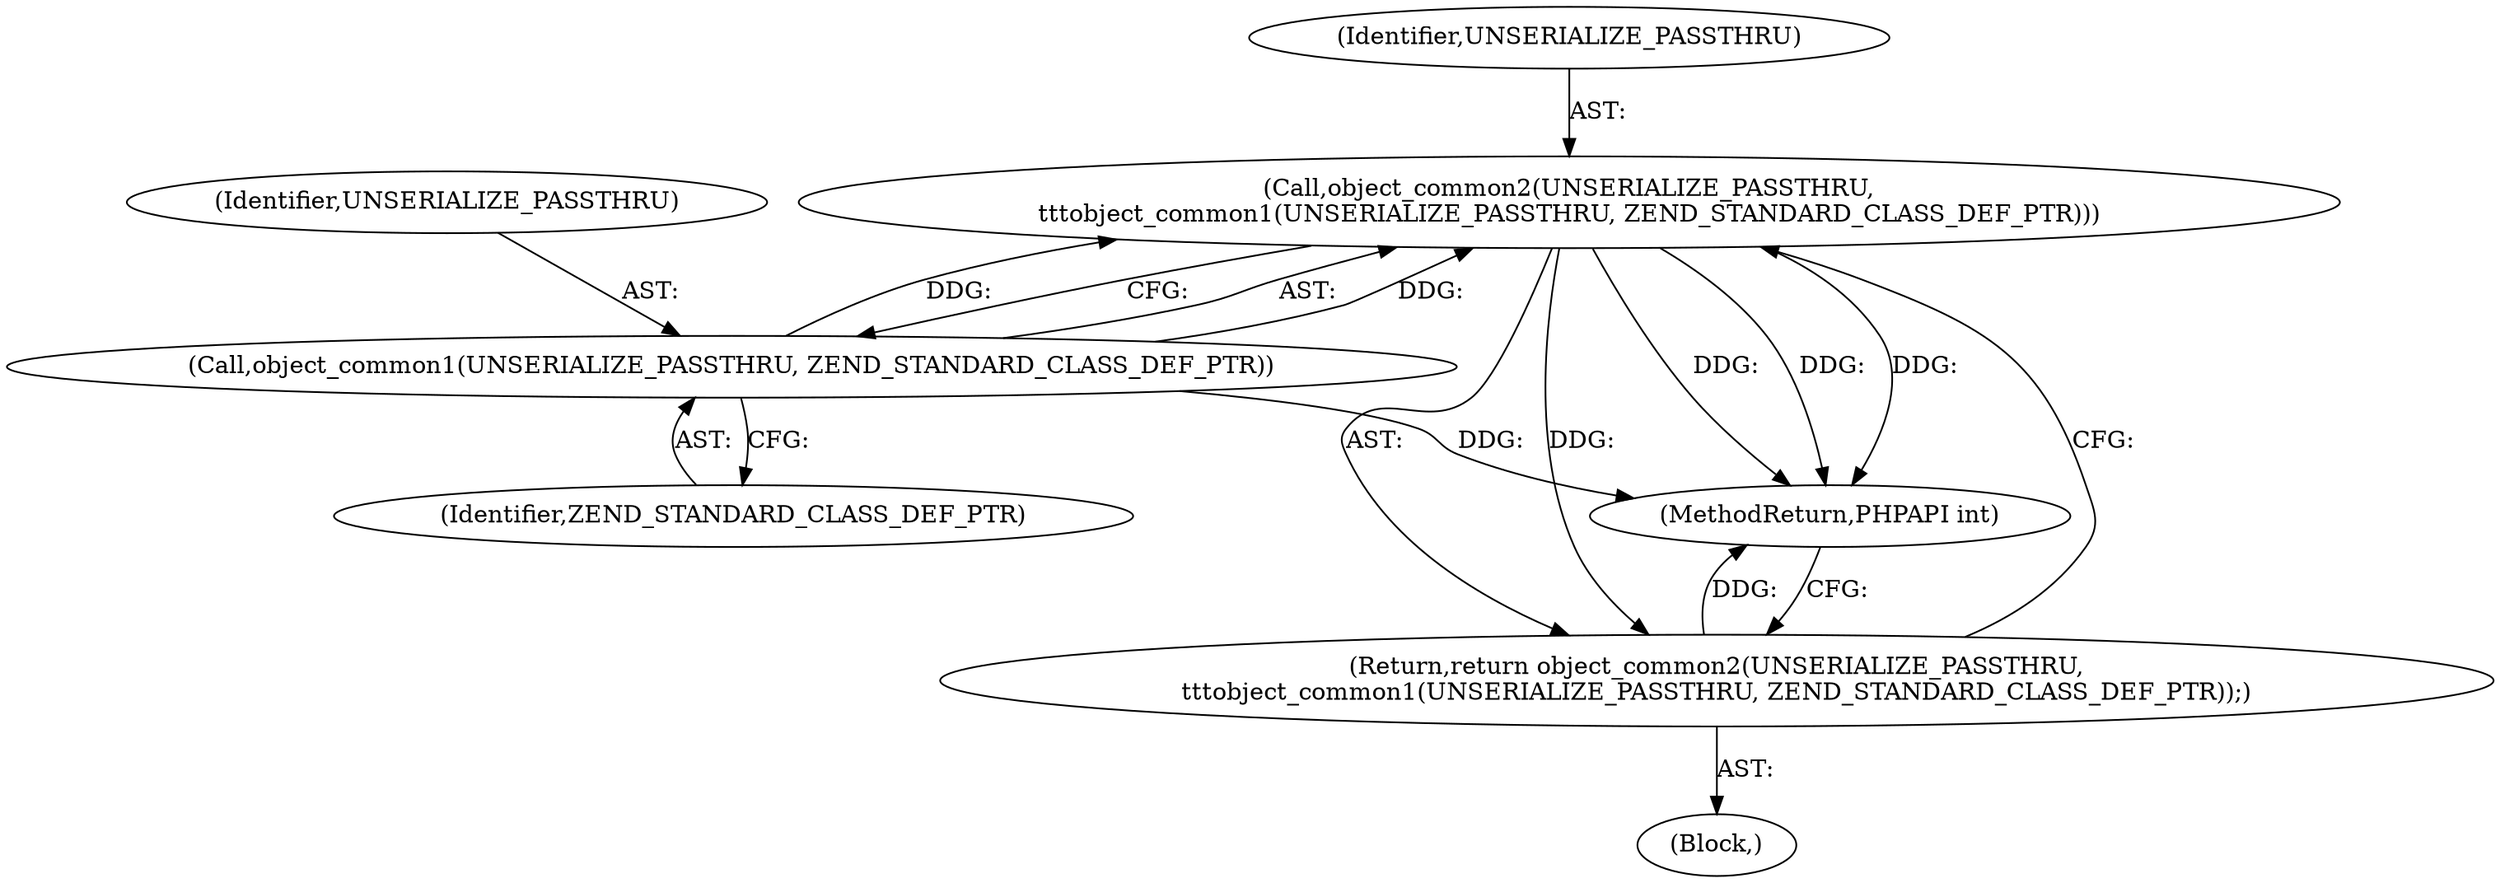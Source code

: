 digraph "1_php-src_16b3003ffc6393e250f069aa28a78dc5a2c064b2_0@del" {
"1000875" [label="(Call,object_common2(UNSERIALIZE_PASSTHRU,\n\t\t\tobject_common1(UNSERIALIZE_PASSTHRU, ZEND_STANDARD_CLASS_DEF_PTR)))"];
"1000877" [label="(Call,object_common1(UNSERIALIZE_PASSTHRU, ZEND_STANDARD_CLASS_DEF_PTR))"];
"1000874" [label="(Return,return object_common2(UNSERIALIZE_PASSTHRU,\n\t\t\tobject_common1(UNSERIALIZE_PASSTHRU, ZEND_STANDARD_CLASS_DEF_PTR));)"];
"1000876" [label="(Identifier,UNSERIALIZE_PASSTHRU)"];
"1000865" [label="(Block,)"];
"1000879" [label="(Identifier,ZEND_STANDARD_CLASS_DEF_PTR)"];
"1000877" [label="(Call,object_common1(UNSERIALIZE_PASSTHRU, ZEND_STANDARD_CLASS_DEF_PTR))"];
"1000878" [label="(Identifier,UNSERIALIZE_PASSTHRU)"];
"1002403" [label="(MethodReturn,PHPAPI int)"];
"1000874" [label="(Return,return object_common2(UNSERIALIZE_PASSTHRU,\n\t\t\tobject_common1(UNSERIALIZE_PASSTHRU, ZEND_STANDARD_CLASS_DEF_PTR));)"];
"1000875" [label="(Call,object_common2(UNSERIALIZE_PASSTHRU,\n\t\t\tobject_common1(UNSERIALIZE_PASSTHRU, ZEND_STANDARD_CLASS_DEF_PTR)))"];
"1000875" -> "1000874"  [label="AST: "];
"1000875" -> "1000877"  [label="CFG: "];
"1000876" -> "1000875"  [label="AST: "];
"1000877" -> "1000875"  [label="AST: "];
"1000874" -> "1000875"  [label="CFG: "];
"1000875" -> "1002403"  [label="DDG: "];
"1000875" -> "1002403"  [label="DDG: "];
"1000875" -> "1002403"  [label="DDG: "];
"1000875" -> "1000874"  [label="DDG: "];
"1000877" -> "1000875"  [label="DDG: "];
"1000877" -> "1000875"  [label="DDG: "];
"1000877" -> "1000879"  [label="CFG: "];
"1000878" -> "1000877"  [label="AST: "];
"1000879" -> "1000877"  [label="AST: "];
"1000877" -> "1002403"  [label="DDG: "];
"1000874" -> "1000865"  [label="AST: "];
"1002403" -> "1000874"  [label="CFG: "];
"1000874" -> "1002403"  [label="DDG: "];
}
